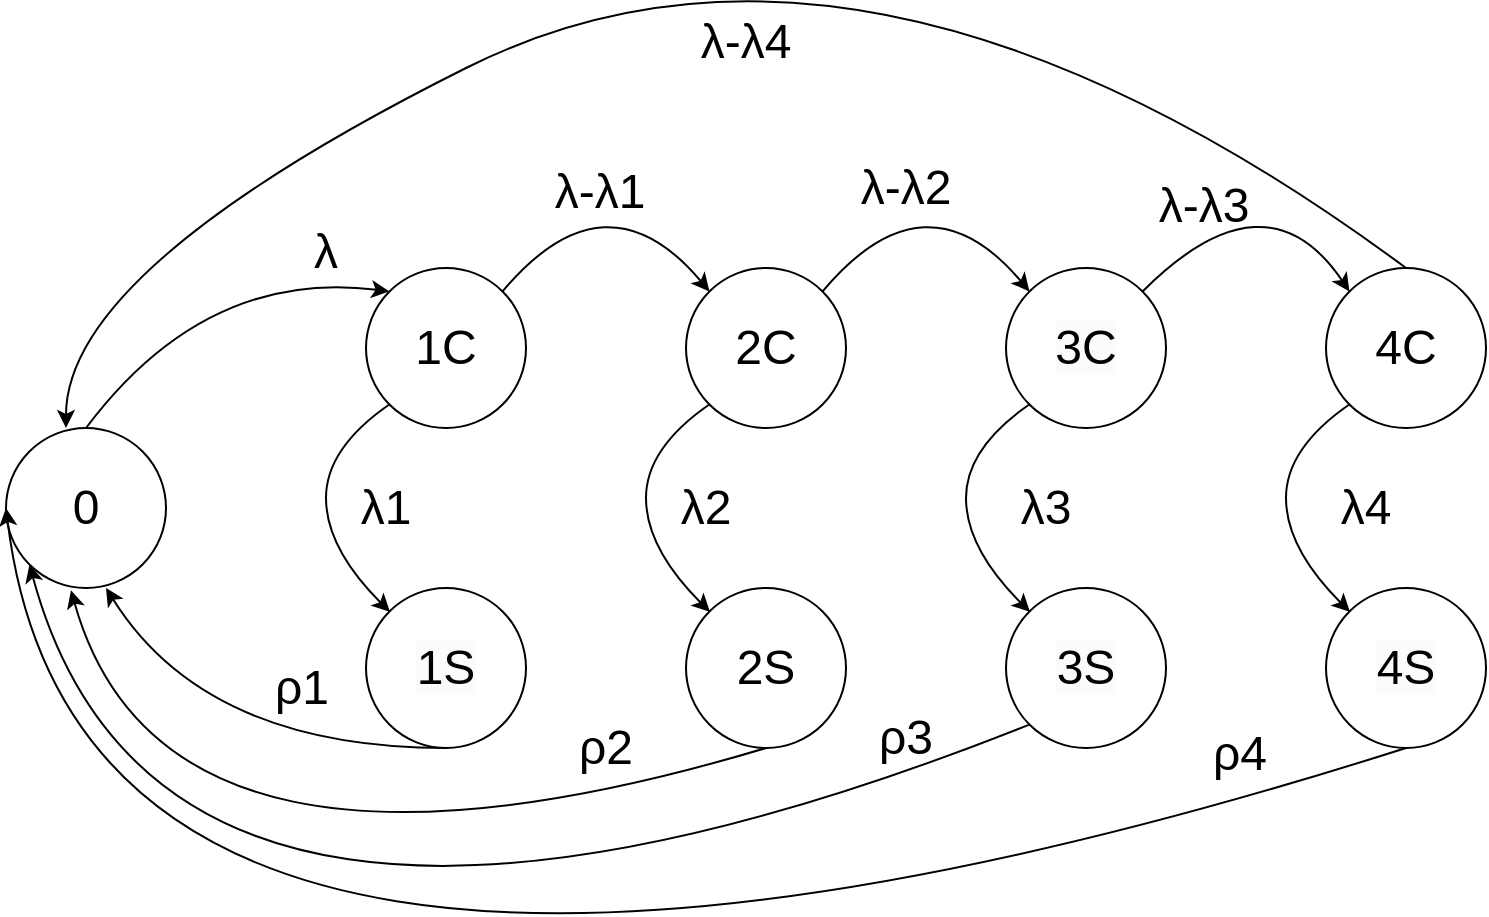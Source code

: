 <mxfile version="23.1.2" type="device">
  <diagram name="Page-1" id="TED4jB1SwLBldKr2HdFF">
    <mxGraphModel dx="934" dy="1695" grid="1" gridSize="10" guides="1" tooltips="1" connect="1" arrows="1" fold="1" page="1" pageScale="1" pageWidth="850" pageHeight="1100" math="0" shadow="0">
      <root>
        <mxCell id="0" />
        <mxCell id="1" parent="0" />
        <mxCell id="IB0KQZp75MY6TbwzjvOm-1" value="&lt;font style=&quot;font-size: 24px;&quot;&gt;0&lt;/font&gt;" style="ellipse;whiteSpace=wrap;html=1;aspect=fixed;" vertex="1" parent="1">
          <mxGeometry x="20" y="200" width="80" height="80" as="geometry" />
        </mxCell>
        <mxCell id="IB0KQZp75MY6TbwzjvOm-2" value="&lt;font style=&quot;font-size: 24px;&quot;&gt;1C&lt;/font&gt;" style="ellipse;whiteSpace=wrap;html=1;aspect=fixed;" vertex="1" parent="1">
          <mxGeometry x="200" y="120" width="80" height="80" as="geometry" />
        </mxCell>
        <mxCell id="IB0KQZp75MY6TbwzjvOm-3" value="&lt;font style=&quot;font-size: 24px;&quot;&gt;2C&lt;/font&gt;" style="ellipse;whiteSpace=wrap;html=1;aspect=fixed;" vertex="1" parent="1">
          <mxGeometry x="360" y="120" width="80" height="80" as="geometry" />
        </mxCell>
        <mxCell id="IB0KQZp75MY6TbwzjvOm-4" value="&lt;span style=&quot;color: rgb(0, 0, 0); font-family: Helvetica; font-size: 24px; font-style: normal; font-variant-ligatures: normal; font-variant-caps: normal; font-weight: 400; letter-spacing: normal; orphans: 2; text-align: center; text-indent: 0px; text-transform: none; widows: 2; word-spacing: 0px; -webkit-text-stroke-width: 0px; background-color: rgb(251, 251, 251); text-decoration-thickness: initial; text-decoration-style: initial; text-decoration-color: initial; float: none; display: inline !important;&quot;&gt;3C&lt;/span&gt;" style="ellipse;whiteSpace=wrap;html=1;aspect=fixed;" vertex="1" parent="1">
          <mxGeometry x="520" y="120" width="80" height="80" as="geometry" />
        </mxCell>
        <mxCell id="IB0KQZp75MY6TbwzjvOm-5" value="&lt;font style=&quot;font-size: 24px;&quot;&gt;4C&lt;/font&gt;" style="ellipse;whiteSpace=wrap;html=1;aspect=fixed;" vertex="1" parent="1">
          <mxGeometry x="680" y="120" width="80" height="80" as="geometry" />
        </mxCell>
        <mxCell id="IB0KQZp75MY6TbwzjvOm-6" value="&lt;span style=&quot;color: rgb(0, 0, 0); font-family: Helvetica; font-size: 24px; font-style: normal; font-variant-ligatures: normal; font-variant-caps: normal; font-weight: 400; letter-spacing: normal; orphans: 2; text-align: center; text-indent: 0px; text-transform: none; widows: 2; word-spacing: 0px; -webkit-text-stroke-width: 0px; background-color: rgb(251, 251, 251); text-decoration-thickness: initial; text-decoration-style: initial; text-decoration-color: initial; float: none; display: inline !important;&quot;&gt;1S&lt;/span&gt;" style="ellipse;whiteSpace=wrap;html=1;aspect=fixed;" vertex="1" parent="1">
          <mxGeometry x="200" y="280" width="80" height="80" as="geometry" />
        </mxCell>
        <mxCell id="IB0KQZp75MY6TbwzjvOm-7" value="&lt;font style=&quot;font-size: 24px;&quot;&gt;2S&lt;/font&gt;" style="ellipse;whiteSpace=wrap;html=1;aspect=fixed;" vertex="1" parent="1">
          <mxGeometry x="360" y="280" width="80" height="80" as="geometry" />
        </mxCell>
        <mxCell id="IB0KQZp75MY6TbwzjvOm-8" value="&lt;span style=&quot;color: rgb(0, 0, 0); font-family: Helvetica; font-size: 24px; font-style: normal; font-variant-ligatures: normal; font-variant-caps: normal; font-weight: 400; letter-spacing: normal; orphans: 2; text-align: center; text-indent: 0px; text-transform: none; widows: 2; word-spacing: 0px; -webkit-text-stroke-width: 0px; background-color: rgb(251, 251, 251); text-decoration-thickness: initial; text-decoration-style: initial; text-decoration-color: initial; float: none; display: inline !important;&quot;&gt;3S&lt;/span&gt;" style="ellipse;whiteSpace=wrap;html=1;aspect=fixed;" vertex="1" parent="1">
          <mxGeometry x="520" y="280" width="80" height="80" as="geometry" />
        </mxCell>
        <mxCell id="IB0KQZp75MY6TbwzjvOm-9" value="&lt;span style=&quot;color: rgb(0, 0, 0); font-family: Helvetica; font-size: 24px; font-style: normal; font-variant-ligatures: normal; font-variant-caps: normal; font-weight: 400; letter-spacing: normal; orphans: 2; text-align: center; text-indent: 0px; text-transform: none; widows: 2; word-spacing: 0px; -webkit-text-stroke-width: 0px; background-color: rgb(251, 251, 251); text-decoration-thickness: initial; text-decoration-style: initial; text-decoration-color: initial; float: none; display: inline !important;&quot;&gt;4S&lt;/span&gt;" style="ellipse;whiteSpace=wrap;html=1;aspect=fixed;" vertex="1" parent="1">
          <mxGeometry x="680" y="280" width="80" height="80" as="geometry" />
        </mxCell>
        <mxCell id="IB0KQZp75MY6TbwzjvOm-10" value="" style="curved=1;endArrow=classic;html=1;rounded=0;entryX=0;entryY=0;entryDx=0;entryDy=0;exitX=0.5;exitY=0;exitDx=0;exitDy=0;" edge="1" parent="1" source="IB0KQZp75MY6TbwzjvOm-1" target="IB0KQZp75MY6TbwzjvOm-2">
          <mxGeometry width="50" height="50" relative="1" as="geometry">
            <mxPoint x="110" y="200" as="sourcePoint" />
            <mxPoint x="160" y="150" as="targetPoint" />
            <Array as="points">
              <mxPoint x="120" y="120" />
            </Array>
          </mxGeometry>
        </mxCell>
        <mxCell id="IB0KQZp75MY6TbwzjvOm-11" value="" style="curved=1;endArrow=classic;html=1;rounded=0;entryX=0;entryY=0;entryDx=0;entryDy=0;exitX=1;exitY=0;exitDx=0;exitDy=0;" edge="1" parent="1" source="IB0KQZp75MY6TbwzjvOm-2" target="IB0KQZp75MY6TbwzjvOm-3">
          <mxGeometry width="50" height="50" relative="1" as="geometry">
            <mxPoint x="240" y="120" as="sourcePoint" />
            <mxPoint x="330" y="80" as="targetPoint" />
            <Array as="points">
              <mxPoint x="320" y="70" />
            </Array>
          </mxGeometry>
        </mxCell>
        <mxCell id="IB0KQZp75MY6TbwzjvOm-12" value="" style="curved=1;endArrow=classic;html=1;rounded=0;entryX=0;entryY=0;entryDx=0;entryDy=0;exitX=1;exitY=0;exitDx=0;exitDy=0;" edge="1" parent="1" source="IB0KQZp75MY6TbwzjvOm-3" target="IB0KQZp75MY6TbwzjvOm-4">
          <mxGeometry width="50" height="50" relative="1" as="geometry">
            <mxPoint x="400" y="120" as="sourcePoint" />
            <mxPoint x="560" y="120" as="targetPoint" />
            <Array as="points">
              <mxPoint x="480" y="70" />
            </Array>
          </mxGeometry>
        </mxCell>
        <mxCell id="IB0KQZp75MY6TbwzjvOm-13" value="" style="curved=1;endArrow=classic;html=1;rounded=0;entryX=0;entryY=0;entryDx=0;entryDy=0;exitX=1;exitY=0;exitDx=0;exitDy=0;" edge="1" parent="1" source="IB0KQZp75MY6TbwzjvOm-4" target="IB0KQZp75MY6TbwzjvOm-5">
          <mxGeometry width="50" height="50" relative="1" as="geometry">
            <mxPoint x="570" y="120" as="sourcePoint" />
            <mxPoint x="730" y="120" as="targetPoint" />
            <Array as="points">
              <mxPoint x="650" y="70" />
            </Array>
          </mxGeometry>
        </mxCell>
        <mxCell id="IB0KQZp75MY6TbwzjvOm-19" value="" style="curved=1;endArrow=classic;html=1;rounded=0;entryX=0;entryY=1;entryDx=0;entryDy=0;exitX=0;exitY=0;exitDx=0;exitDy=0;" edge="1" parent="1">
          <mxGeometry width="50" height="50" relative="1" as="geometry">
            <mxPoint x="532" y="188" as="sourcePoint" />
            <mxPoint x="532" y="292" as="targetPoint" />
            <Array as="points">
              <mxPoint x="500" y="210" />
              <mxPoint x="500" y="260" />
            </Array>
          </mxGeometry>
        </mxCell>
        <mxCell id="IB0KQZp75MY6TbwzjvOm-20" value="" style="curved=1;endArrow=classic;html=1;rounded=0;entryX=0;entryY=1;entryDx=0;entryDy=0;exitX=0;exitY=0;exitDx=0;exitDy=0;" edge="1" parent="1">
          <mxGeometry width="50" height="50" relative="1" as="geometry">
            <mxPoint x="692" y="188" as="sourcePoint" />
            <mxPoint x="692" y="292" as="targetPoint" />
            <Array as="points">
              <mxPoint x="660" y="210" />
              <mxPoint x="660" y="260" />
            </Array>
          </mxGeometry>
        </mxCell>
        <mxCell id="IB0KQZp75MY6TbwzjvOm-22" value="" style="curved=1;endArrow=classic;html=1;rounded=0;entryX=0;entryY=1;entryDx=0;entryDy=0;exitX=0;exitY=0;exitDx=0;exitDy=0;" edge="1" parent="1">
          <mxGeometry width="50" height="50" relative="1" as="geometry">
            <mxPoint x="372" y="188" as="sourcePoint" />
            <mxPoint x="372" y="292" as="targetPoint" />
            <Array as="points">
              <mxPoint x="340" y="210" />
              <mxPoint x="340" y="260" />
            </Array>
          </mxGeometry>
        </mxCell>
        <mxCell id="IB0KQZp75MY6TbwzjvOm-23" value="" style="curved=1;endArrow=classic;html=1;rounded=0;entryX=0;entryY=1;entryDx=0;entryDy=0;exitX=0;exitY=0;exitDx=0;exitDy=0;" edge="1" parent="1">
          <mxGeometry width="50" height="50" relative="1" as="geometry">
            <mxPoint x="212" y="188" as="sourcePoint" />
            <mxPoint x="212" y="292" as="targetPoint" />
            <Array as="points">
              <mxPoint x="180" y="210" />
              <mxPoint x="180" y="260" />
            </Array>
          </mxGeometry>
        </mxCell>
        <mxCell id="IB0KQZp75MY6TbwzjvOm-25" value="" style="curved=1;endArrow=classic;html=1;rounded=0;entryX=1;entryY=0;entryDx=0;entryDy=0;exitX=0.5;exitY=1;exitDx=0;exitDy=0;" edge="1" parent="1" source="IB0KQZp75MY6TbwzjvOm-6">
          <mxGeometry width="50" height="50" relative="1" as="geometry">
            <mxPoint x="182" y="228" as="sourcePoint" />
            <mxPoint x="70" y="280" as="targetPoint" />
            <Array as="points">
              <mxPoint x="120" y="360" />
            </Array>
          </mxGeometry>
        </mxCell>
        <mxCell id="IB0KQZp75MY6TbwzjvOm-26" value="" style="curved=1;endArrow=classic;html=1;rounded=0;entryX=0.406;entryY=1.014;entryDx=0;entryDy=0;exitX=0.5;exitY=1;exitDx=0;exitDy=0;entryPerimeter=0;" edge="1" parent="1" source="IB0KQZp75MY6TbwzjvOm-7" target="IB0KQZp75MY6TbwzjvOm-1">
          <mxGeometry width="50" height="50" relative="1" as="geometry">
            <mxPoint x="220" y="360" as="sourcePoint" />
            <mxPoint x="50" y="280" as="targetPoint" />
            <Array as="points">
              <mxPoint x="100" y="450" />
            </Array>
          </mxGeometry>
        </mxCell>
        <mxCell id="IB0KQZp75MY6TbwzjvOm-28" value="" style="curved=1;endArrow=classic;html=1;rounded=0;entryX=0;entryY=1;entryDx=0;entryDy=0;exitX=0;exitY=1;exitDx=0;exitDy=0;" edge="1" parent="1" source="IB0KQZp75MY6TbwzjvOm-8" target="IB0KQZp75MY6TbwzjvOm-1">
          <mxGeometry width="50" height="50" relative="1" as="geometry">
            <mxPoint x="380" y="360" as="sourcePoint" />
            <mxPoint x="30" y="280" as="targetPoint" />
            <Array as="points">
              <mxPoint x="100" y="520" />
            </Array>
          </mxGeometry>
        </mxCell>
        <mxCell id="IB0KQZp75MY6TbwzjvOm-29" value="" style="curved=1;endArrow=classic;html=1;rounded=0;entryX=0;entryY=0.5;entryDx=0;entryDy=0;exitX=0.5;exitY=1;exitDx=0;exitDy=0;" edge="1" parent="1" source="IB0KQZp75MY6TbwzjvOm-9" target="IB0KQZp75MY6TbwzjvOm-1">
          <mxGeometry width="50" height="50" relative="1" as="geometry">
            <mxPoint x="500" y="390" as="sourcePoint" />
            <mxPoint y="310" as="targetPoint" />
            <Array as="points">
              <mxPoint x="60" y="570" />
            </Array>
          </mxGeometry>
        </mxCell>
        <mxCell id="IB0KQZp75MY6TbwzjvOm-30" value="&lt;font style=&quot;font-size: 24px;&quot;&gt;λ1&lt;/font&gt;" style="text;html=1;strokeColor=none;fillColor=none;align=center;verticalAlign=middle;whiteSpace=wrap;rounded=0;" vertex="1" parent="1">
          <mxGeometry x="180" y="225" width="60" height="30" as="geometry" />
        </mxCell>
        <mxCell id="IB0KQZp75MY6TbwzjvOm-31" value="&lt;font style=&quot;font-size: 24px;&quot;&gt;λ2&lt;br&gt;&lt;/font&gt;" style="text;html=1;strokeColor=none;fillColor=none;align=center;verticalAlign=middle;whiteSpace=wrap;rounded=0;" vertex="1" parent="1">
          <mxGeometry x="340" y="225" width="60" height="30" as="geometry" />
        </mxCell>
        <mxCell id="IB0KQZp75MY6TbwzjvOm-32" value="&lt;font style=&quot;font-size: 24px;&quot;&gt;λ3&lt;/font&gt;" style="text;html=1;strokeColor=none;fillColor=none;align=center;verticalAlign=middle;whiteSpace=wrap;rounded=0;" vertex="1" parent="1">
          <mxGeometry x="510" y="225" width="60" height="30" as="geometry" />
        </mxCell>
        <mxCell id="IB0KQZp75MY6TbwzjvOm-33" value="&lt;font style=&quot;font-size: 24px;&quot;&gt;λ4&lt;/font&gt;" style="text;html=1;strokeColor=none;fillColor=none;align=center;verticalAlign=middle;whiteSpace=wrap;rounded=0;" vertex="1" parent="1">
          <mxGeometry x="670" y="225" width="60" height="30" as="geometry" />
        </mxCell>
        <mxCell id="IB0KQZp75MY6TbwzjvOm-34" value="&lt;font style=&quot;font-size: 24px;&quot;&gt;λ&lt;/font&gt;" style="text;html=1;strokeColor=none;fillColor=none;align=center;verticalAlign=middle;whiteSpace=wrap;rounded=0;" vertex="1" parent="1">
          <mxGeometry x="150" y="97" width="60" height="30" as="geometry" />
        </mxCell>
        <mxCell id="IB0KQZp75MY6TbwzjvOm-36" value="&lt;font style=&quot;font-size: 24px;&quot;&gt;λ-λ1&lt;/font&gt;" style="text;html=1;strokeColor=none;fillColor=none;align=center;verticalAlign=middle;whiteSpace=wrap;rounded=0;" vertex="1" parent="1">
          <mxGeometry x="287" y="67" width="60" height="30" as="geometry" />
        </mxCell>
        <mxCell id="IB0KQZp75MY6TbwzjvOm-39" value="&lt;font style=&quot;font-size: 24px;&quot;&gt;λ-λ2&lt;br&gt;&lt;/font&gt;" style="text;html=1;strokeColor=none;fillColor=none;align=center;verticalAlign=middle;whiteSpace=wrap;rounded=0;" vertex="1" parent="1">
          <mxGeometry x="440" y="65" width="60" height="30" as="geometry" />
        </mxCell>
        <mxCell id="IB0KQZp75MY6TbwzjvOm-40" value="&lt;font style=&quot;font-size: 24px;&quot;&gt;λ-λ3&lt;br&gt;&lt;/font&gt;" style="text;html=1;strokeColor=none;fillColor=none;align=center;verticalAlign=middle;whiteSpace=wrap;rounded=0;" vertex="1" parent="1">
          <mxGeometry x="589" y="74" width="60" height="30" as="geometry" />
        </mxCell>
        <mxCell id="IB0KQZp75MY6TbwzjvOm-41" value="&lt;font style=&quot;font-size: 24px;&quot;&gt;ρ1&lt;/font&gt;" style="text;html=1;strokeColor=none;fillColor=none;align=center;verticalAlign=middle;whiteSpace=wrap;rounded=0;" vertex="1" parent="1">
          <mxGeometry x="138" y="315" width="60" height="30" as="geometry" />
        </mxCell>
        <mxCell id="IB0KQZp75MY6TbwzjvOm-42" value="&lt;font style=&quot;font-size: 24px;&quot;&gt;ρ2&lt;br&gt;&lt;/font&gt;" style="text;html=1;strokeColor=none;fillColor=none;align=center;verticalAlign=middle;whiteSpace=wrap;rounded=0;" vertex="1" parent="1">
          <mxGeometry x="290" y="345" width="60" height="30" as="geometry" />
        </mxCell>
        <mxCell id="IB0KQZp75MY6TbwzjvOm-43" value="&lt;font style=&quot;font-size: 24px;&quot;&gt;ρ3&lt;br&gt;&lt;/font&gt;" style="text;html=1;strokeColor=none;fillColor=none;align=center;verticalAlign=middle;whiteSpace=wrap;rounded=0;" vertex="1" parent="1">
          <mxGeometry x="440" y="340" width="60" height="30" as="geometry" />
        </mxCell>
        <mxCell id="IB0KQZp75MY6TbwzjvOm-44" value="&lt;font style=&quot;font-size: 24px;&quot;&gt;ρ4&lt;br&gt;&lt;/font&gt;" style="text;html=1;strokeColor=none;fillColor=none;align=center;verticalAlign=middle;whiteSpace=wrap;rounded=0;" vertex="1" parent="1">
          <mxGeometry x="607" y="348" width="60" height="30" as="geometry" />
        </mxCell>
        <mxCell id="IB0KQZp75MY6TbwzjvOm-45" value="" style="curved=1;endArrow=classic;html=1;rounded=0;entryX=0;entryY=0.5;entryDx=0;entryDy=0;exitX=0.5;exitY=0;exitDx=0;exitDy=0;" edge="1" parent="1" source="IB0KQZp75MY6TbwzjvOm-5">
          <mxGeometry width="50" height="50" relative="1" as="geometry">
            <mxPoint x="750" y="80.0" as="sourcePoint" />
            <mxPoint x="50" y="200.0" as="targetPoint" />
            <Array as="points">
              <mxPoint x="450" y="-80" />
              <mxPoint x="50" y="120" />
            </Array>
          </mxGeometry>
        </mxCell>
        <mxCell id="IB0KQZp75MY6TbwzjvOm-46" value="&lt;font style=&quot;font-size: 24px;&quot;&gt;λ-λ4&lt;/font&gt;" style="text;html=1;strokeColor=none;fillColor=none;align=center;verticalAlign=middle;whiteSpace=wrap;rounded=0;" vertex="1" parent="1">
          <mxGeometry x="360" y="-8" width="60" height="30" as="geometry" />
        </mxCell>
      </root>
    </mxGraphModel>
  </diagram>
</mxfile>

